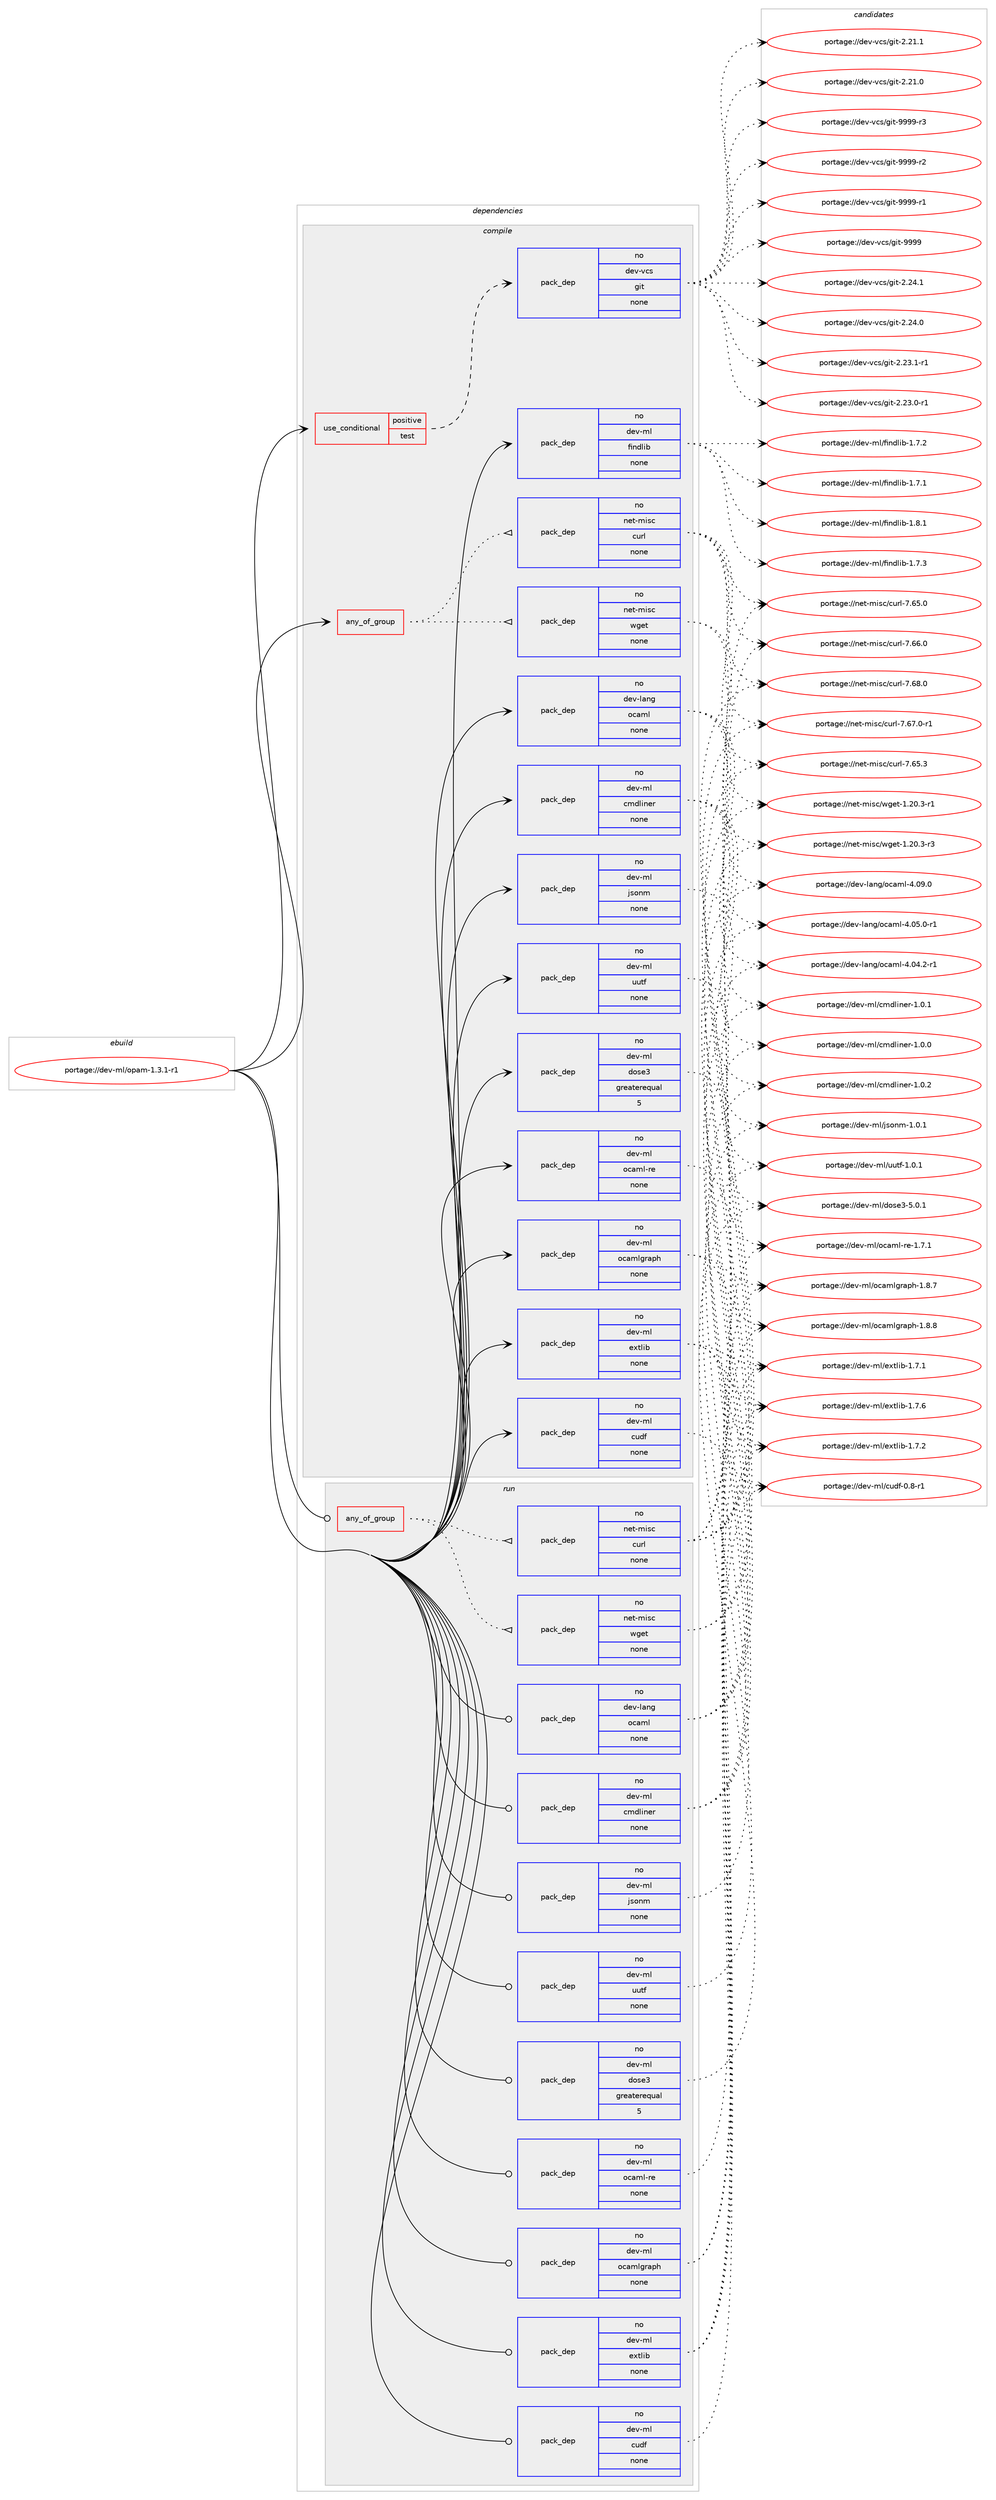 digraph prolog {

# *************
# Graph options
# *************

newrank=true;
concentrate=true;
compound=true;
graph [rankdir=LR,fontname=Helvetica,fontsize=10,ranksep=1.5];#, ranksep=2.5, nodesep=0.2];
edge  [arrowhead=vee];
node  [fontname=Helvetica,fontsize=10];

# **********
# The ebuild
# **********

subgraph cluster_leftcol {
color=gray;
rank=same;
label=<<i>ebuild</i>>;
id [label="portage://dev-ml/opam-1.3.1-r1", color=red, width=4, href="../dev-ml/opam-1.3.1-r1.svg"];
}

# ****************
# The dependencies
# ****************

subgraph cluster_midcol {
color=gray;
label=<<i>dependencies</i>>;
subgraph cluster_compile {
fillcolor="#eeeeee";
style=filled;
label=<<i>compile</i>>;
subgraph any4878 {
dependency502023 [label=<<TABLE BORDER="0" CELLBORDER="1" CELLSPACING="0" CELLPADDING="4"><TR><TD CELLPADDING="10">any_of_group</TD></TR></TABLE>>, shape=none, color=red];subgraph pack374118 {
dependency502024 [label=<<TABLE BORDER="0" CELLBORDER="1" CELLSPACING="0" CELLPADDING="4" WIDTH="220"><TR><TD ROWSPAN="6" CELLPADDING="30">pack_dep</TD></TR><TR><TD WIDTH="110">no</TD></TR><TR><TD>net-misc</TD></TR><TR><TD>wget</TD></TR><TR><TD>none</TD></TR><TR><TD></TD></TR></TABLE>>, shape=none, color=blue];
}
dependency502023:e -> dependency502024:w [weight=20,style="dotted",arrowhead="oinv"];
subgraph pack374119 {
dependency502025 [label=<<TABLE BORDER="0" CELLBORDER="1" CELLSPACING="0" CELLPADDING="4" WIDTH="220"><TR><TD ROWSPAN="6" CELLPADDING="30">pack_dep</TD></TR><TR><TD WIDTH="110">no</TD></TR><TR><TD>net-misc</TD></TR><TR><TD>curl</TD></TR><TR><TD>none</TD></TR><TR><TD></TD></TR></TABLE>>, shape=none, color=blue];
}
dependency502023:e -> dependency502025:w [weight=20,style="dotted",arrowhead="oinv"];
}
id:e -> dependency502023:w [weight=20,style="solid",arrowhead="vee"];
subgraph cond122798 {
dependency502026 [label=<<TABLE BORDER="0" CELLBORDER="1" CELLSPACING="0" CELLPADDING="4"><TR><TD ROWSPAN="3" CELLPADDING="10">use_conditional</TD></TR><TR><TD>positive</TD></TR><TR><TD>test</TD></TR></TABLE>>, shape=none, color=red];
subgraph pack374120 {
dependency502027 [label=<<TABLE BORDER="0" CELLBORDER="1" CELLSPACING="0" CELLPADDING="4" WIDTH="220"><TR><TD ROWSPAN="6" CELLPADDING="30">pack_dep</TD></TR><TR><TD WIDTH="110">no</TD></TR><TR><TD>dev-vcs</TD></TR><TR><TD>git</TD></TR><TR><TD>none</TD></TR><TR><TD></TD></TR></TABLE>>, shape=none, color=blue];
}
dependency502026:e -> dependency502027:w [weight=20,style="dashed",arrowhead="vee"];
}
id:e -> dependency502026:w [weight=20,style="solid",arrowhead="vee"];
subgraph pack374121 {
dependency502028 [label=<<TABLE BORDER="0" CELLBORDER="1" CELLSPACING="0" CELLPADDING="4" WIDTH="220"><TR><TD ROWSPAN="6" CELLPADDING="30">pack_dep</TD></TR><TR><TD WIDTH="110">no</TD></TR><TR><TD>dev-lang</TD></TR><TR><TD>ocaml</TD></TR><TR><TD>none</TD></TR><TR><TD></TD></TR></TABLE>>, shape=none, color=blue];
}
id:e -> dependency502028:w [weight=20,style="solid",arrowhead="vee"];
subgraph pack374122 {
dependency502029 [label=<<TABLE BORDER="0" CELLBORDER="1" CELLSPACING="0" CELLPADDING="4" WIDTH="220"><TR><TD ROWSPAN="6" CELLPADDING="30">pack_dep</TD></TR><TR><TD WIDTH="110">no</TD></TR><TR><TD>dev-ml</TD></TR><TR><TD>cmdliner</TD></TR><TR><TD>none</TD></TR><TR><TD></TD></TR></TABLE>>, shape=none, color=blue];
}
id:e -> dependency502029:w [weight=20,style="solid",arrowhead="vee"];
subgraph pack374123 {
dependency502030 [label=<<TABLE BORDER="0" CELLBORDER="1" CELLSPACING="0" CELLPADDING="4" WIDTH="220"><TR><TD ROWSPAN="6" CELLPADDING="30">pack_dep</TD></TR><TR><TD WIDTH="110">no</TD></TR><TR><TD>dev-ml</TD></TR><TR><TD>cudf</TD></TR><TR><TD>none</TD></TR><TR><TD></TD></TR></TABLE>>, shape=none, color=blue];
}
id:e -> dependency502030:w [weight=20,style="solid",arrowhead="vee"];
subgraph pack374124 {
dependency502031 [label=<<TABLE BORDER="0" CELLBORDER="1" CELLSPACING="0" CELLPADDING="4" WIDTH="220"><TR><TD ROWSPAN="6" CELLPADDING="30">pack_dep</TD></TR><TR><TD WIDTH="110">no</TD></TR><TR><TD>dev-ml</TD></TR><TR><TD>dose3</TD></TR><TR><TD>greaterequal</TD></TR><TR><TD>5</TD></TR></TABLE>>, shape=none, color=blue];
}
id:e -> dependency502031:w [weight=20,style="solid",arrowhead="vee"];
subgraph pack374125 {
dependency502032 [label=<<TABLE BORDER="0" CELLBORDER="1" CELLSPACING="0" CELLPADDING="4" WIDTH="220"><TR><TD ROWSPAN="6" CELLPADDING="30">pack_dep</TD></TR><TR><TD WIDTH="110">no</TD></TR><TR><TD>dev-ml</TD></TR><TR><TD>extlib</TD></TR><TR><TD>none</TD></TR><TR><TD></TD></TR></TABLE>>, shape=none, color=blue];
}
id:e -> dependency502032:w [weight=20,style="solid",arrowhead="vee"];
subgraph pack374126 {
dependency502033 [label=<<TABLE BORDER="0" CELLBORDER="1" CELLSPACING="0" CELLPADDING="4" WIDTH="220"><TR><TD ROWSPAN="6" CELLPADDING="30">pack_dep</TD></TR><TR><TD WIDTH="110">no</TD></TR><TR><TD>dev-ml</TD></TR><TR><TD>findlib</TD></TR><TR><TD>none</TD></TR><TR><TD></TD></TR></TABLE>>, shape=none, color=blue];
}
id:e -> dependency502033:w [weight=20,style="solid",arrowhead="vee"];
subgraph pack374127 {
dependency502034 [label=<<TABLE BORDER="0" CELLBORDER="1" CELLSPACING="0" CELLPADDING="4" WIDTH="220"><TR><TD ROWSPAN="6" CELLPADDING="30">pack_dep</TD></TR><TR><TD WIDTH="110">no</TD></TR><TR><TD>dev-ml</TD></TR><TR><TD>jsonm</TD></TR><TR><TD>none</TD></TR><TR><TD></TD></TR></TABLE>>, shape=none, color=blue];
}
id:e -> dependency502034:w [weight=20,style="solid",arrowhead="vee"];
subgraph pack374128 {
dependency502035 [label=<<TABLE BORDER="0" CELLBORDER="1" CELLSPACING="0" CELLPADDING="4" WIDTH="220"><TR><TD ROWSPAN="6" CELLPADDING="30">pack_dep</TD></TR><TR><TD WIDTH="110">no</TD></TR><TR><TD>dev-ml</TD></TR><TR><TD>ocaml-re</TD></TR><TR><TD>none</TD></TR><TR><TD></TD></TR></TABLE>>, shape=none, color=blue];
}
id:e -> dependency502035:w [weight=20,style="solid",arrowhead="vee"];
subgraph pack374129 {
dependency502036 [label=<<TABLE BORDER="0" CELLBORDER="1" CELLSPACING="0" CELLPADDING="4" WIDTH="220"><TR><TD ROWSPAN="6" CELLPADDING="30">pack_dep</TD></TR><TR><TD WIDTH="110">no</TD></TR><TR><TD>dev-ml</TD></TR><TR><TD>ocamlgraph</TD></TR><TR><TD>none</TD></TR><TR><TD></TD></TR></TABLE>>, shape=none, color=blue];
}
id:e -> dependency502036:w [weight=20,style="solid",arrowhead="vee"];
subgraph pack374130 {
dependency502037 [label=<<TABLE BORDER="0" CELLBORDER="1" CELLSPACING="0" CELLPADDING="4" WIDTH="220"><TR><TD ROWSPAN="6" CELLPADDING="30">pack_dep</TD></TR><TR><TD WIDTH="110">no</TD></TR><TR><TD>dev-ml</TD></TR><TR><TD>uutf</TD></TR><TR><TD>none</TD></TR><TR><TD></TD></TR></TABLE>>, shape=none, color=blue];
}
id:e -> dependency502037:w [weight=20,style="solid",arrowhead="vee"];
}
subgraph cluster_compileandrun {
fillcolor="#eeeeee";
style=filled;
label=<<i>compile and run</i>>;
}
subgraph cluster_run {
fillcolor="#eeeeee";
style=filled;
label=<<i>run</i>>;
subgraph any4879 {
dependency502038 [label=<<TABLE BORDER="0" CELLBORDER="1" CELLSPACING="0" CELLPADDING="4"><TR><TD CELLPADDING="10">any_of_group</TD></TR></TABLE>>, shape=none, color=red];subgraph pack374131 {
dependency502039 [label=<<TABLE BORDER="0" CELLBORDER="1" CELLSPACING="0" CELLPADDING="4" WIDTH="220"><TR><TD ROWSPAN="6" CELLPADDING="30">pack_dep</TD></TR><TR><TD WIDTH="110">no</TD></TR><TR><TD>net-misc</TD></TR><TR><TD>wget</TD></TR><TR><TD>none</TD></TR><TR><TD></TD></TR></TABLE>>, shape=none, color=blue];
}
dependency502038:e -> dependency502039:w [weight=20,style="dotted",arrowhead="oinv"];
subgraph pack374132 {
dependency502040 [label=<<TABLE BORDER="0" CELLBORDER="1" CELLSPACING="0" CELLPADDING="4" WIDTH="220"><TR><TD ROWSPAN="6" CELLPADDING="30">pack_dep</TD></TR><TR><TD WIDTH="110">no</TD></TR><TR><TD>net-misc</TD></TR><TR><TD>curl</TD></TR><TR><TD>none</TD></TR><TR><TD></TD></TR></TABLE>>, shape=none, color=blue];
}
dependency502038:e -> dependency502040:w [weight=20,style="dotted",arrowhead="oinv"];
}
id:e -> dependency502038:w [weight=20,style="solid",arrowhead="odot"];
subgraph pack374133 {
dependency502041 [label=<<TABLE BORDER="0" CELLBORDER="1" CELLSPACING="0" CELLPADDING="4" WIDTH="220"><TR><TD ROWSPAN="6" CELLPADDING="30">pack_dep</TD></TR><TR><TD WIDTH="110">no</TD></TR><TR><TD>dev-lang</TD></TR><TR><TD>ocaml</TD></TR><TR><TD>none</TD></TR><TR><TD></TD></TR></TABLE>>, shape=none, color=blue];
}
id:e -> dependency502041:w [weight=20,style="solid",arrowhead="odot"];
subgraph pack374134 {
dependency502042 [label=<<TABLE BORDER="0" CELLBORDER="1" CELLSPACING="0" CELLPADDING="4" WIDTH="220"><TR><TD ROWSPAN="6" CELLPADDING="30">pack_dep</TD></TR><TR><TD WIDTH="110">no</TD></TR><TR><TD>dev-ml</TD></TR><TR><TD>cmdliner</TD></TR><TR><TD>none</TD></TR><TR><TD></TD></TR></TABLE>>, shape=none, color=blue];
}
id:e -> dependency502042:w [weight=20,style="solid",arrowhead="odot"];
subgraph pack374135 {
dependency502043 [label=<<TABLE BORDER="0" CELLBORDER="1" CELLSPACING="0" CELLPADDING="4" WIDTH="220"><TR><TD ROWSPAN="6" CELLPADDING="30">pack_dep</TD></TR><TR><TD WIDTH="110">no</TD></TR><TR><TD>dev-ml</TD></TR><TR><TD>cudf</TD></TR><TR><TD>none</TD></TR><TR><TD></TD></TR></TABLE>>, shape=none, color=blue];
}
id:e -> dependency502043:w [weight=20,style="solid",arrowhead="odot"];
subgraph pack374136 {
dependency502044 [label=<<TABLE BORDER="0" CELLBORDER="1" CELLSPACING="0" CELLPADDING="4" WIDTH="220"><TR><TD ROWSPAN="6" CELLPADDING="30">pack_dep</TD></TR><TR><TD WIDTH="110">no</TD></TR><TR><TD>dev-ml</TD></TR><TR><TD>dose3</TD></TR><TR><TD>greaterequal</TD></TR><TR><TD>5</TD></TR></TABLE>>, shape=none, color=blue];
}
id:e -> dependency502044:w [weight=20,style="solid",arrowhead="odot"];
subgraph pack374137 {
dependency502045 [label=<<TABLE BORDER="0" CELLBORDER="1" CELLSPACING="0" CELLPADDING="4" WIDTH="220"><TR><TD ROWSPAN="6" CELLPADDING="30">pack_dep</TD></TR><TR><TD WIDTH="110">no</TD></TR><TR><TD>dev-ml</TD></TR><TR><TD>extlib</TD></TR><TR><TD>none</TD></TR><TR><TD></TD></TR></TABLE>>, shape=none, color=blue];
}
id:e -> dependency502045:w [weight=20,style="solid",arrowhead="odot"];
subgraph pack374138 {
dependency502046 [label=<<TABLE BORDER="0" CELLBORDER="1" CELLSPACING="0" CELLPADDING="4" WIDTH="220"><TR><TD ROWSPAN="6" CELLPADDING="30">pack_dep</TD></TR><TR><TD WIDTH="110">no</TD></TR><TR><TD>dev-ml</TD></TR><TR><TD>jsonm</TD></TR><TR><TD>none</TD></TR><TR><TD></TD></TR></TABLE>>, shape=none, color=blue];
}
id:e -> dependency502046:w [weight=20,style="solid",arrowhead="odot"];
subgraph pack374139 {
dependency502047 [label=<<TABLE BORDER="0" CELLBORDER="1" CELLSPACING="0" CELLPADDING="4" WIDTH="220"><TR><TD ROWSPAN="6" CELLPADDING="30">pack_dep</TD></TR><TR><TD WIDTH="110">no</TD></TR><TR><TD>dev-ml</TD></TR><TR><TD>ocaml-re</TD></TR><TR><TD>none</TD></TR><TR><TD></TD></TR></TABLE>>, shape=none, color=blue];
}
id:e -> dependency502047:w [weight=20,style="solid",arrowhead="odot"];
subgraph pack374140 {
dependency502048 [label=<<TABLE BORDER="0" CELLBORDER="1" CELLSPACING="0" CELLPADDING="4" WIDTH="220"><TR><TD ROWSPAN="6" CELLPADDING="30">pack_dep</TD></TR><TR><TD WIDTH="110">no</TD></TR><TR><TD>dev-ml</TD></TR><TR><TD>ocamlgraph</TD></TR><TR><TD>none</TD></TR><TR><TD></TD></TR></TABLE>>, shape=none, color=blue];
}
id:e -> dependency502048:w [weight=20,style="solid",arrowhead="odot"];
subgraph pack374141 {
dependency502049 [label=<<TABLE BORDER="0" CELLBORDER="1" CELLSPACING="0" CELLPADDING="4" WIDTH="220"><TR><TD ROWSPAN="6" CELLPADDING="30">pack_dep</TD></TR><TR><TD WIDTH="110">no</TD></TR><TR><TD>dev-ml</TD></TR><TR><TD>uutf</TD></TR><TR><TD>none</TD></TR><TR><TD></TD></TR></TABLE>>, shape=none, color=blue];
}
id:e -> dependency502049:w [weight=20,style="solid",arrowhead="odot"];
}
}

# **************
# The candidates
# **************

subgraph cluster_choices {
rank=same;
color=gray;
label=<<i>candidates</i>>;

subgraph choice374118 {
color=black;
nodesep=1;
choice110101116451091051159947119103101116454946504846514511451 [label="portage://net-misc/wget-1.20.3-r3", color=red, width=4,href="../net-misc/wget-1.20.3-r3.svg"];
choice110101116451091051159947119103101116454946504846514511449 [label="portage://net-misc/wget-1.20.3-r1", color=red, width=4,href="../net-misc/wget-1.20.3-r1.svg"];
dependency502024:e -> choice110101116451091051159947119103101116454946504846514511451:w [style=dotted,weight="100"];
dependency502024:e -> choice110101116451091051159947119103101116454946504846514511449:w [style=dotted,weight="100"];
}
subgraph choice374119 {
color=black;
nodesep=1;
choice1101011164510910511599479911711410845554654564648 [label="portage://net-misc/curl-7.68.0", color=red, width=4,href="../net-misc/curl-7.68.0.svg"];
choice11010111645109105115994799117114108455546545546484511449 [label="portage://net-misc/curl-7.67.0-r1", color=red, width=4,href="../net-misc/curl-7.67.0-r1.svg"];
choice1101011164510910511599479911711410845554654544648 [label="portage://net-misc/curl-7.66.0", color=red, width=4,href="../net-misc/curl-7.66.0.svg"];
choice1101011164510910511599479911711410845554654534651 [label="portage://net-misc/curl-7.65.3", color=red, width=4,href="../net-misc/curl-7.65.3.svg"];
choice1101011164510910511599479911711410845554654534648 [label="portage://net-misc/curl-7.65.0", color=red, width=4,href="../net-misc/curl-7.65.0.svg"];
dependency502025:e -> choice1101011164510910511599479911711410845554654564648:w [style=dotted,weight="100"];
dependency502025:e -> choice11010111645109105115994799117114108455546545546484511449:w [style=dotted,weight="100"];
dependency502025:e -> choice1101011164510910511599479911711410845554654544648:w [style=dotted,weight="100"];
dependency502025:e -> choice1101011164510910511599479911711410845554654534651:w [style=dotted,weight="100"];
dependency502025:e -> choice1101011164510910511599479911711410845554654534648:w [style=dotted,weight="100"];
}
subgraph choice374120 {
color=black;
nodesep=1;
choice10010111845118991154710310511645575757574511451 [label="portage://dev-vcs/git-9999-r3", color=red, width=4,href="../dev-vcs/git-9999-r3.svg"];
choice10010111845118991154710310511645575757574511450 [label="portage://dev-vcs/git-9999-r2", color=red, width=4,href="../dev-vcs/git-9999-r2.svg"];
choice10010111845118991154710310511645575757574511449 [label="portage://dev-vcs/git-9999-r1", color=red, width=4,href="../dev-vcs/git-9999-r1.svg"];
choice1001011184511899115471031051164557575757 [label="portage://dev-vcs/git-9999", color=red, width=4,href="../dev-vcs/git-9999.svg"];
choice10010111845118991154710310511645504650524649 [label="portage://dev-vcs/git-2.24.1", color=red, width=4,href="../dev-vcs/git-2.24.1.svg"];
choice10010111845118991154710310511645504650524648 [label="portage://dev-vcs/git-2.24.0", color=red, width=4,href="../dev-vcs/git-2.24.0.svg"];
choice100101118451189911547103105116455046505146494511449 [label="portage://dev-vcs/git-2.23.1-r1", color=red, width=4,href="../dev-vcs/git-2.23.1-r1.svg"];
choice100101118451189911547103105116455046505146484511449 [label="portage://dev-vcs/git-2.23.0-r1", color=red, width=4,href="../dev-vcs/git-2.23.0-r1.svg"];
choice10010111845118991154710310511645504650494649 [label="portage://dev-vcs/git-2.21.1", color=red, width=4,href="../dev-vcs/git-2.21.1.svg"];
choice10010111845118991154710310511645504650494648 [label="portage://dev-vcs/git-2.21.0", color=red, width=4,href="../dev-vcs/git-2.21.0.svg"];
dependency502027:e -> choice10010111845118991154710310511645575757574511451:w [style=dotted,weight="100"];
dependency502027:e -> choice10010111845118991154710310511645575757574511450:w [style=dotted,weight="100"];
dependency502027:e -> choice10010111845118991154710310511645575757574511449:w [style=dotted,weight="100"];
dependency502027:e -> choice1001011184511899115471031051164557575757:w [style=dotted,weight="100"];
dependency502027:e -> choice10010111845118991154710310511645504650524649:w [style=dotted,weight="100"];
dependency502027:e -> choice10010111845118991154710310511645504650524648:w [style=dotted,weight="100"];
dependency502027:e -> choice100101118451189911547103105116455046505146494511449:w [style=dotted,weight="100"];
dependency502027:e -> choice100101118451189911547103105116455046505146484511449:w [style=dotted,weight="100"];
dependency502027:e -> choice10010111845118991154710310511645504650494649:w [style=dotted,weight="100"];
dependency502027:e -> choice10010111845118991154710310511645504650494648:w [style=dotted,weight="100"];
}
subgraph choice374121 {
color=black;
nodesep=1;
choice100101118451089711010347111999710910845524648574648 [label="portage://dev-lang/ocaml-4.09.0", color=red, width=4,href="../dev-lang/ocaml-4.09.0.svg"];
choice1001011184510897110103471119997109108455246485346484511449 [label="portage://dev-lang/ocaml-4.05.0-r1", color=red, width=4,href="../dev-lang/ocaml-4.05.0-r1.svg"];
choice1001011184510897110103471119997109108455246485246504511449 [label="portage://dev-lang/ocaml-4.04.2-r1", color=red, width=4,href="../dev-lang/ocaml-4.04.2-r1.svg"];
dependency502028:e -> choice100101118451089711010347111999710910845524648574648:w [style=dotted,weight="100"];
dependency502028:e -> choice1001011184510897110103471119997109108455246485346484511449:w [style=dotted,weight="100"];
dependency502028:e -> choice1001011184510897110103471119997109108455246485246504511449:w [style=dotted,weight="100"];
}
subgraph choice374122 {
color=black;
nodesep=1;
choice100101118451091084799109100108105110101114454946484650 [label="portage://dev-ml/cmdliner-1.0.2", color=red, width=4,href="../dev-ml/cmdliner-1.0.2.svg"];
choice100101118451091084799109100108105110101114454946484649 [label="portage://dev-ml/cmdliner-1.0.1", color=red, width=4,href="../dev-ml/cmdliner-1.0.1.svg"];
choice100101118451091084799109100108105110101114454946484648 [label="portage://dev-ml/cmdliner-1.0.0", color=red, width=4,href="../dev-ml/cmdliner-1.0.0.svg"];
dependency502029:e -> choice100101118451091084799109100108105110101114454946484650:w [style=dotted,weight="100"];
dependency502029:e -> choice100101118451091084799109100108105110101114454946484649:w [style=dotted,weight="100"];
dependency502029:e -> choice100101118451091084799109100108105110101114454946484648:w [style=dotted,weight="100"];
}
subgraph choice374123 {
color=black;
nodesep=1;
choice100101118451091084799117100102454846564511449 [label="portage://dev-ml/cudf-0.8-r1", color=red, width=4,href="../dev-ml/cudf-0.8-r1.svg"];
dependency502030:e -> choice100101118451091084799117100102454846564511449:w [style=dotted,weight="100"];
}
subgraph choice374124 {
color=black;
nodesep=1;
choice100101118451091084710011111510151455346484649 [label="portage://dev-ml/dose3-5.0.1", color=red, width=4,href="../dev-ml/dose3-5.0.1.svg"];
dependency502031:e -> choice100101118451091084710011111510151455346484649:w [style=dotted,weight="100"];
}
subgraph choice374125 {
color=black;
nodesep=1;
choice100101118451091084710112011610810598454946554654 [label="portage://dev-ml/extlib-1.7.6", color=red, width=4,href="../dev-ml/extlib-1.7.6.svg"];
choice100101118451091084710112011610810598454946554650 [label="portage://dev-ml/extlib-1.7.2", color=red, width=4,href="../dev-ml/extlib-1.7.2.svg"];
choice100101118451091084710112011610810598454946554649 [label="portage://dev-ml/extlib-1.7.1", color=red, width=4,href="../dev-ml/extlib-1.7.1.svg"];
dependency502032:e -> choice100101118451091084710112011610810598454946554654:w [style=dotted,weight="100"];
dependency502032:e -> choice100101118451091084710112011610810598454946554650:w [style=dotted,weight="100"];
dependency502032:e -> choice100101118451091084710112011610810598454946554649:w [style=dotted,weight="100"];
}
subgraph choice374126 {
color=black;
nodesep=1;
choice100101118451091084710210511010010810598454946564649 [label="portage://dev-ml/findlib-1.8.1", color=red, width=4,href="../dev-ml/findlib-1.8.1.svg"];
choice100101118451091084710210511010010810598454946554651 [label="portage://dev-ml/findlib-1.7.3", color=red, width=4,href="../dev-ml/findlib-1.7.3.svg"];
choice100101118451091084710210511010010810598454946554650 [label="portage://dev-ml/findlib-1.7.2", color=red, width=4,href="../dev-ml/findlib-1.7.2.svg"];
choice100101118451091084710210511010010810598454946554649 [label="portage://dev-ml/findlib-1.7.1", color=red, width=4,href="../dev-ml/findlib-1.7.1.svg"];
dependency502033:e -> choice100101118451091084710210511010010810598454946564649:w [style=dotted,weight="100"];
dependency502033:e -> choice100101118451091084710210511010010810598454946554651:w [style=dotted,weight="100"];
dependency502033:e -> choice100101118451091084710210511010010810598454946554650:w [style=dotted,weight="100"];
dependency502033:e -> choice100101118451091084710210511010010810598454946554649:w [style=dotted,weight="100"];
}
subgraph choice374127 {
color=black;
nodesep=1;
choice1001011184510910847106115111110109454946484649 [label="portage://dev-ml/jsonm-1.0.1", color=red, width=4,href="../dev-ml/jsonm-1.0.1.svg"];
dependency502034:e -> choice1001011184510910847106115111110109454946484649:w [style=dotted,weight="100"];
}
subgraph choice374128 {
color=black;
nodesep=1;
choice1001011184510910847111999710910845114101454946554649 [label="portage://dev-ml/ocaml-re-1.7.1", color=red, width=4,href="../dev-ml/ocaml-re-1.7.1.svg"];
dependency502035:e -> choice1001011184510910847111999710910845114101454946554649:w [style=dotted,weight="100"];
}
subgraph choice374129 {
color=black;
nodesep=1;
choice1001011184510910847111999710910810311497112104454946564656 [label="portage://dev-ml/ocamlgraph-1.8.8", color=red, width=4,href="../dev-ml/ocamlgraph-1.8.8.svg"];
choice1001011184510910847111999710910810311497112104454946564655 [label="portage://dev-ml/ocamlgraph-1.8.7", color=red, width=4,href="../dev-ml/ocamlgraph-1.8.7.svg"];
dependency502036:e -> choice1001011184510910847111999710910810311497112104454946564656:w [style=dotted,weight="100"];
dependency502036:e -> choice1001011184510910847111999710910810311497112104454946564655:w [style=dotted,weight="100"];
}
subgraph choice374130 {
color=black;
nodesep=1;
choice1001011184510910847117117116102454946484649 [label="portage://dev-ml/uutf-1.0.1", color=red, width=4,href="../dev-ml/uutf-1.0.1.svg"];
dependency502037:e -> choice1001011184510910847117117116102454946484649:w [style=dotted,weight="100"];
}
subgraph choice374131 {
color=black;
nodesep=1;
choice110101116451091051159947119103101116454946504846514511451 [label="portage://net-misc/wget-1.20.3-r3", color=red, width=4,href="../net-misc/wget-1.20.3-r3.svg"];
choice110101116451091051159947119103101116454946504846514511449 [label="portage://net-misc/wget-1.20.3-r1", color=red, width=4,href="../net-misc/wget-1.20.3-r1.svg"];
dependency502039:e -> choice110101116451091051159947119103101116454946504846514511451:w [style=dotted,weight="100"];
dependency502039:e -> choice110101116451091051159947119103101116454946504846514511449:w [style=dotted,weight="100"];
}
subgraph choice374132 {
color=black;
nodesep=1;
choice1101011164510910511599479911711410845554654564648 [label="portage://net-misc/curl-7.68.0", color=red, width=4,href="../net-misc/curl-7.68.0.svg"];
choice11010111645109105115994799117114108455546545546484511449 [label="portage://net-misc/curl-7.67.0-r1", color=red, width=4,href="../net-misc/curl-7.67.0-r1.svg"];
choice1101011164510910511599479911711410845554654544648 [label="portage://net-misc/curl-7.66.0", color=red, width=4,href="../net-misc/curl-7.66.0.svg"];
choice1101011164510910511599479911711410845554654534651 [label="portage://net-misc/curl-7.65.3", color=red, width=4,href="../net-misc/curl-7.65.3.svg"];
choice1101011164510910511599479911711410845554654534648 [label="portage://net-misc/curl-7.65.0", color=red, width=4,href="../net-misc/curl-7.65.0.svg"];
dependency502040:e -> choice1101011164510910511599479911711410845554654564648:w [style=dotted,weight="100"];
dependency502040:e -> choice11010111645109105115994799117114108455546545546484511449:w [style=dotted,weight="100"];
dependency502040:e -> choice1101011164510910511599479911711410845554654544648:w [style=dotted,weight="100"];
dependency502040:e -> choice1101011164510910511599479911711410845554654534651:w [style=dotted,weight="100"];
dependency502040:e -> choice1101011164510910511599479911711410845554654534648:w [style=dotted,weight="100"];
}
subgraph choice374133 {
color=black;
nodesep=1;
choice100101118451089711010347111999710910845524648574648 [label="portage://dev-lang/ocaml-4.09.0", color=red, width=4,href="../dev-lang/ocaml-4.09.0.svg"];
choice1001011184510897110103471119997109108455246485346484511449 [label="portage://dev-lang/ocaml-4.05.0-r1", color=red, width=4,href="../dev-lang/ocaml-4.05.0-r1.svg"];
choice1001011184510897110103471119997109108455246485246504511449 [label="portage://dev-lang/ocaml-4.04.2-r1", color=red, width=4,href="../dev-lang/ocaml-4.04.2-r1.svg"];
dependency502041:e -> choice100101118451089711010347111999710910845524648574648:w [style=dotted,weight="100"];
dependency502041:e -> choice1001011184510897110103471119997109108455246485346484511449:w [style=dotted,weight="100"];
dependency502041:e -> choice1001011184510897110103471119997109108455246485246504511449:w [style=dotted,weight="100"];
}
subgraph choice374134 {
color=black;
nodesep=1;
choice100101118451091084799109100108105110101114454946484650 [label="portage://dev-ml/cmdliner-1.0.2", color=red, width=4,href="../dev-ml/cmdliner-1.0.2.svg"];
choice100101118451091084799109100108105110101114454946484649 [label="portage://dev-ml/cmdliner-1.0.1", color=red, width=4,href="../dev-ml/cmdliner-1.0.1.svg"];
choice100101118451091084799109100108105110101114454946484648 [label="portage://dev-ml/cmdliner-1.0.0", color=red, width=4,href="../dev-ml/cmdliner-1.0.0.svg"];
dependency502042:e -> choice100101118451091084799109100108105110101114454946484650:w [style=dotted,weight="100"];
dependency502042:e -> choice100101118451091084799109100108105110101114454946484649:w [style=dotted,weight="100"];
dependency502042:e -> choice100101118451091084799109100108105110101114454946484648:w [style=dotted,weight="100"];
}
subgraph choice374135 {
color=black;
nodesep=1;
choice100101118451091084799117100102454846564511449 [label="portage://dev-ml/cudf-0.8-r1", color=red, width=4,href="../dev-ml/cudf-0.8-r1.svg"];
dependency502043:e -> choice100101118451091084799117100102454846564511449:w [style=dotted,weight="100"];
}
subgraph choice374136 {
color=black;
nodesep=1;
choice100101118451091084710011111510151455346484649 [label="portage://dev-ml/dose3-5.0.1", color=red, width=4,href="../dev-ml/dose3-5.0.1.svg"];
dependency502044:e -> choice100101118451091084710011111510151455346484649:w [style=dotted,weight="100"];
}
subgraph choice374137 {
color=black;
nodesep=1;
choice100101118451091084710112011610810598454946554654 [label="portage://dev-ml/extlib-1.7.6", color=red, width=4,href="../dev-ml/extlib-1.7.6.svg"];
choice100101118451091084710112011610810598454946554650 [label="portage://dev-ml/extlib-1.7.2", color=red, width=4,href="../dev-ml/extlib-1.7.2.svg"];
choice100101118451091084710112011610810598454946554649 [label="portage://dev-ml/extlib-1.7.1", color=red, width=4,href="../dev-ml/extlib-1.7.1.svg"];
dependency502045:e -> choice100101118451091084710112011610810598454946554654:w [style=dotted,weight="100"];
dependency502045:e -> choice100101118451091084710112011610810598454946554650:w [style=dotted,weight="100"];
dependency502045:e -> choice100101118451091084710112011610810598454946554649:w [style=dotted,weight="100"];
}
subgraph choice374138 {
color=black;
nodesep=1;
choice1001011184510910847106115111110109454946484649 [label="portage://dev-ml/jsonm-1.0.1", color=red, width=4,href="../dev-ml/jsonm-1.0.1.svg"];
dependency502046:e -> choice1001011184510910847106115111110109454946484649:w [style=dotted,weight="100"];
}
subgraph choice374139 {
color=black;
nodesep=1;
choice1001011184510910847111999710910845114101454946554649 [label="portage://dev-ml/ocaml-re-1.7.1", color=red, width=4,href="../dev-ml/ocaml-re-1.7.1.svg"];
dependency502047:e -> choice1001011184510910847111999710910845114101454946554649:w [style=dotted,weight="100"];
}
subgraph choice374140 {
color=black;
nodesep=1;
choice1001011184510910847111999710910810311497112104454946564656 [label="portage://dev-ml/ocamlgraph-1.8.8", color=red, width=4,href="../dev-ml/ocamlgraph-1.8.8.svg"];
choice1001011184510910847111999710910810311497112104454946564655 [label="portage://dev-ml/ocamlgraph-1.8.7", color=red, width=4,href="../dev-ml/ocamlgraph-1.8.7.svg"];
dependency502048:e -> choice1001011184510910847111999710910810311497112104454946564656:w [style=dotted,weight="100"];
dependency502048:e -> choice1001011184510910847111999710910810311497112104454946564655:w [style=dotted,weight="100"];
}
subgraph choice374141 {
color=black;
nodesep=1;
choice1001011184510910847117117116102454946484649 [label="portage://dev-ml/uutf-1.0.1", color=red, width=4,href="../dev-ml/uutf-1.0.1.svg"];
dependency502049:e -> choice1001011184510910847117117116102454946484649:w [style=dotted,weight="100"];
}
}

}
